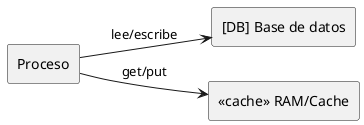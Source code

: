 @startuml
left to right direction

rectangle "Proceso" as P
rectangle "[DB] Base de datos" as DB
rectangle "«cache» RAM/Cache" as CACHE

P --> DB : lee/escribe
P --> CACHE : get/put

@enduml